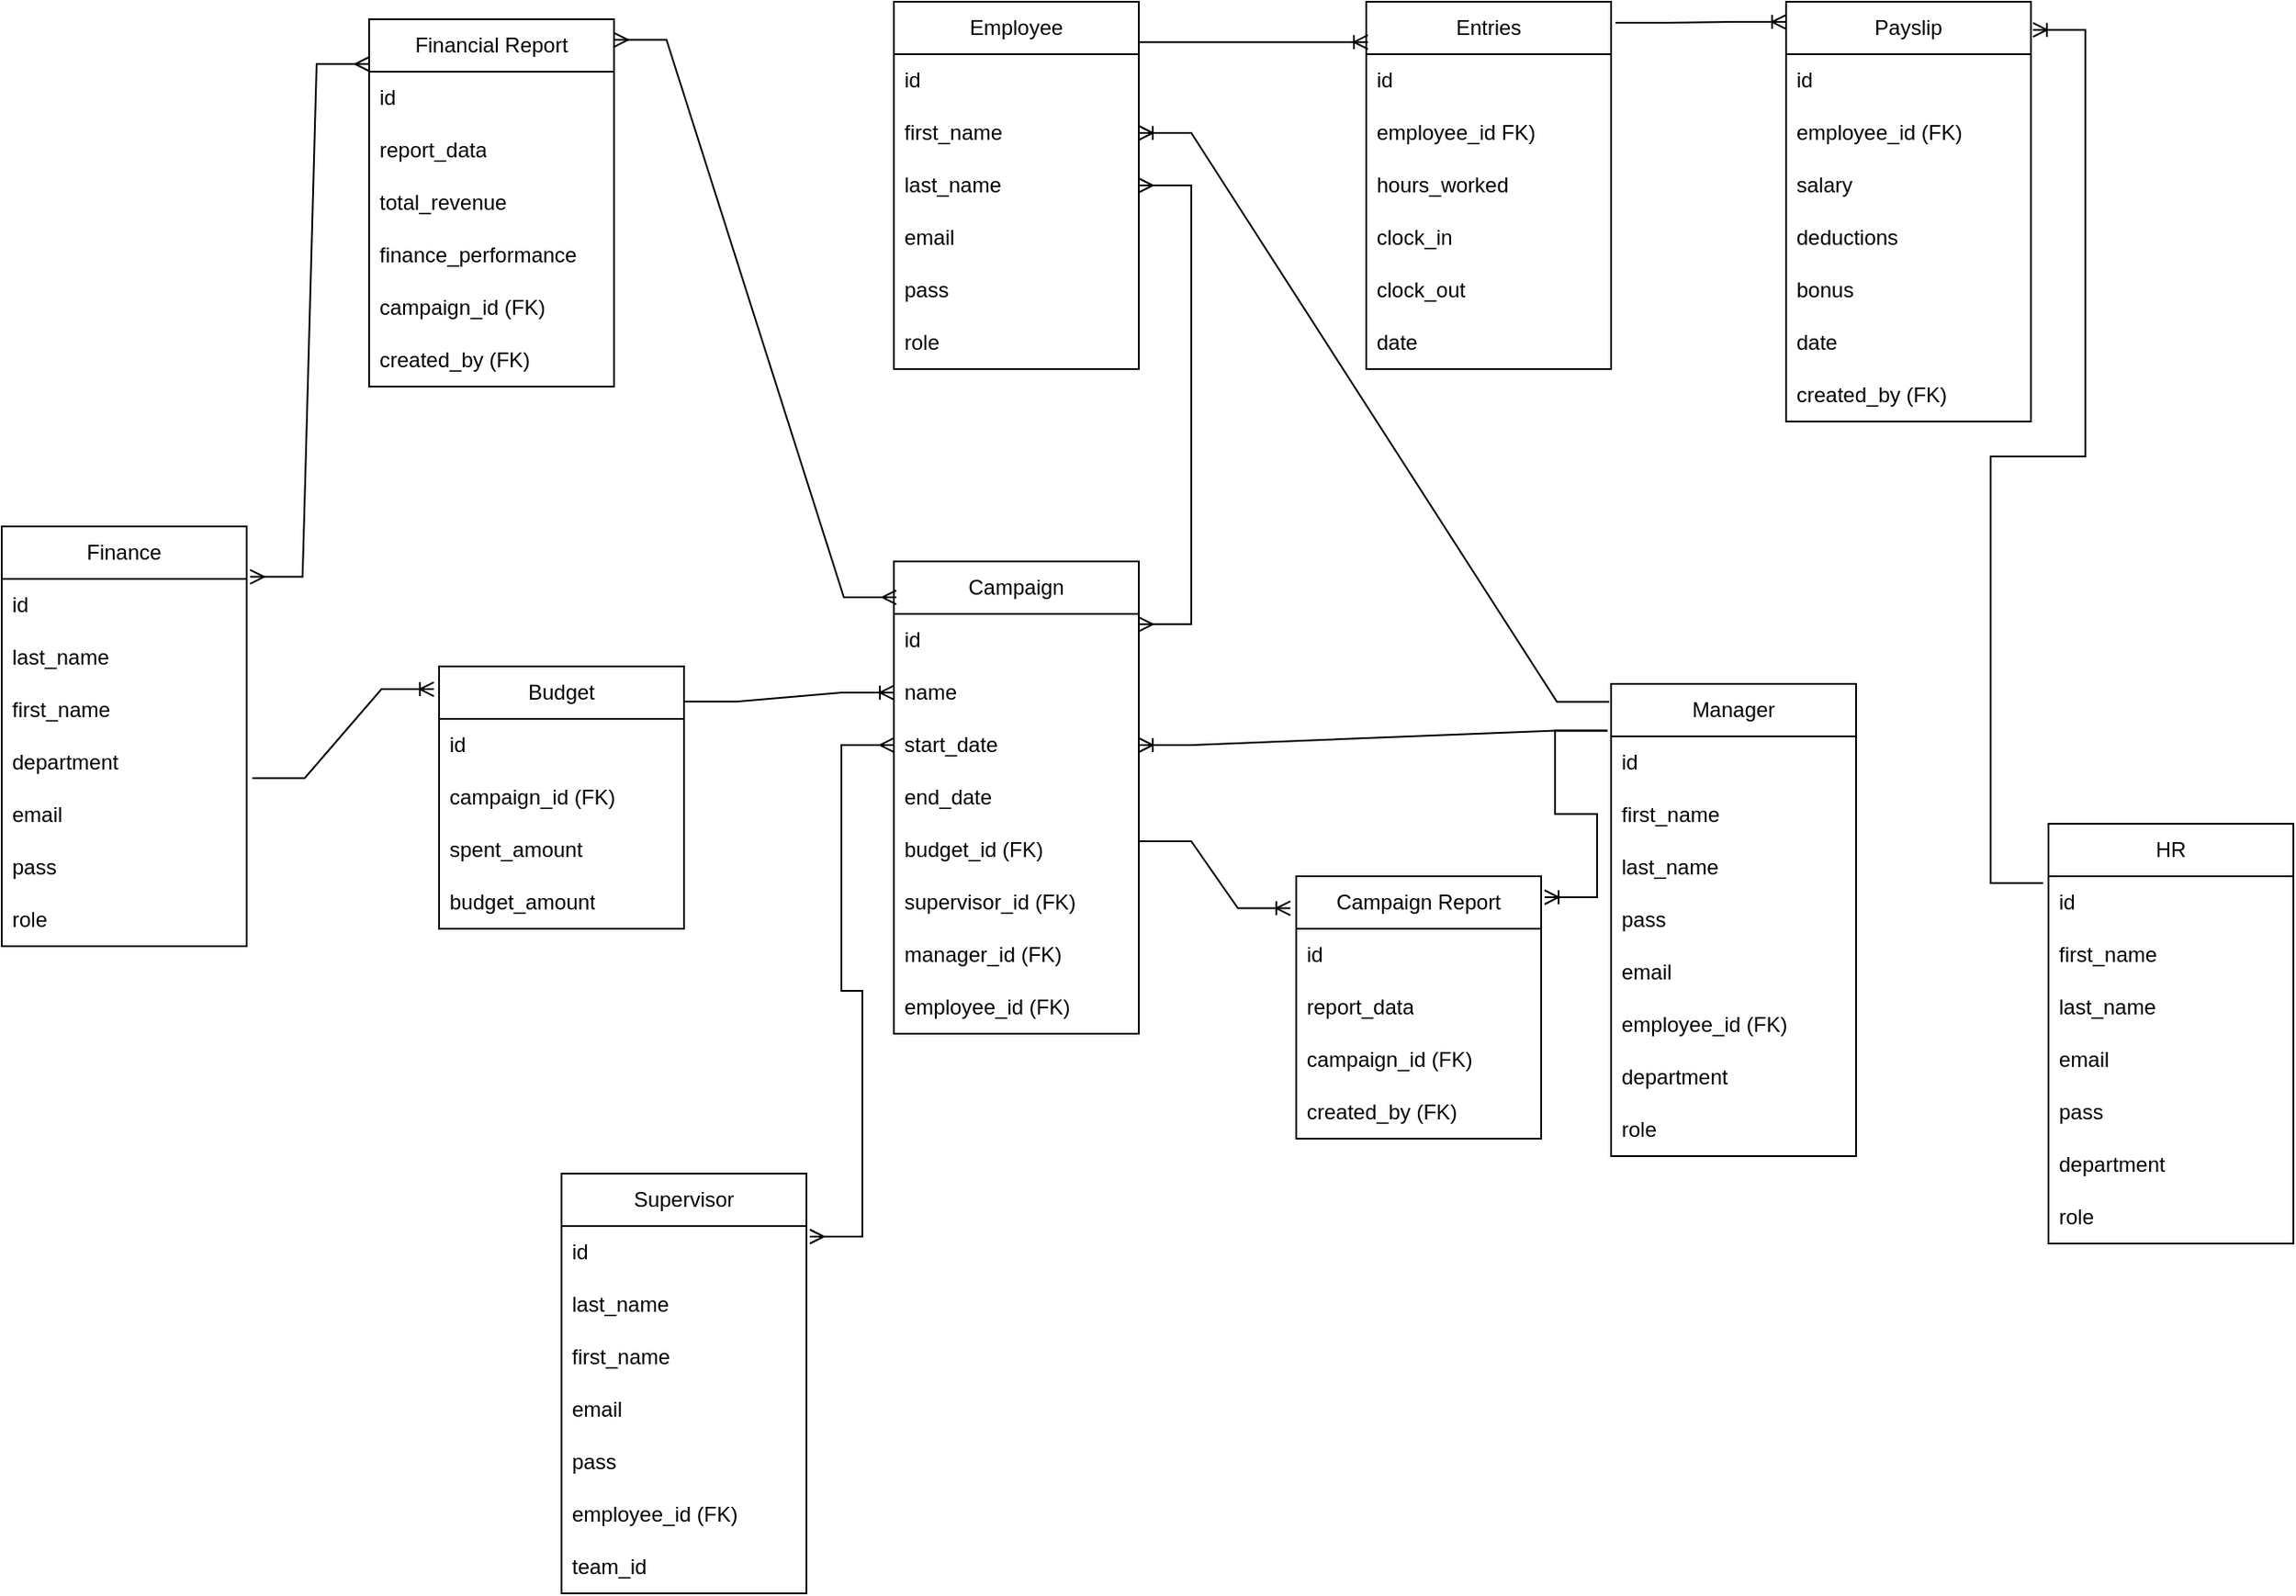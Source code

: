 <mxfile version="26.2.9">
  <diagram name="Page-1" id="Wmfk6qLvbJTr1F1_VfFd">
    <mxGraphModel dx="1986" dy="518" grid="1" gridSize="10" guides="1" tooltips="1" connect="1" arrows="1" fold="1" page="1" pageScale="1" pageWidth="827" pageHeight="1169" math="0" shadow="0">
      <root>
        <mxCell id="0" />
        <mxCell id="1" parent="0" />
        <mxCell id="tuSqd3and5ok3ep6RJln-10" value="Employee" style="swimlane;fontStyle=0;childLayout=stackLayout;horizontal=1;startSize=30;horizontalStack=0;resizeParent=1;resizeParentMax=0;resizeLast=0;collapsible=1;marginBottom=0;whiteSpace=wrap;html=1;" parent="1" vertex="1">
          <mxGeometry x="-40" y="90" width="140" height="210" as="geometry" />
        </mxCell>
        <mxCell id="tuSqd3and5ok3ep6RJln-11" value="id" style="text;strokeColor=none;fillColor=none;align=left;verticalAlign=middle;spacingLeft=4;spacingRight=4;overflow=hidden;points=[[0,0.5],[1,0.5]];portConstraint=eastwest;rotatable=0;whiteSpace=wrap;html=1;" parent="tuSqd3and5ok3ep6RJln-10" vertex="1">
          <mxGeometry y="30" width="140" height="30" as="geometry" />
        </mxCell>
        <mxCell id="tuSqd3and5ok3ep6RJln-13" value="first_&lt;span style=&quot;color: rgba(0, 0, 0, 0); font-family: monospace; font-size: 0px; text-wrap-mode: nowrap;&quot;&gt;%3CmxGraphModel%3E%3Croot%3E%3CmxCell%20id%3D%220%22%2F%3E%3CmxCell%20id%3D%221%22%20parent%3D%220%22%2F%3E%3CmxCell%20id%3D%222%22%20value%3D%22name%22%20style%3D%22text%3BstrokeColor%3Dnone%3BfillColor%3Dnone%3Balign%3Dleft%3BverticalAlign%3Dmiddle%3BspacingLeft%3D4%3BspacingRight%3D4%3Boverflow%3Dhidden%3Bpoints%3D%5B%5B0%2C0.5%5D%2C%5B1%2C0.5%5D%5D%3BportConstraint%3Deastwest%3Brotatable%3D0%3BwhiteSpace%3Dwrap%3Bhtml%3D1%3B%22%20vertex%3D%221%22%20parent%3D%221%22%3E%3CmxGeometry%20x%3D%22-200%22%20y%3D%22850%22%20width%3D%22140%22%20height%3D%2230%22%20as%3D%22geometry%22%2F%3E%3C%2FmxCell%3E%3C%2Froot%3E%3C%2FmxGraphModel%3E&lt;/span&gt;name" style="text;strokeColor=none;fillColor=none;align=left;verticalAlign=middle;spacingLeft=4;spacingRight=4;overflow=hidden;points=[[0,0.5],[1,0.5]];portConstraint=eastwest;rotatable=0;whiteSpace=wrap;html=1;" parent="tuSqd3and5ok3ep6RJln-10" vertex="1">
          <mxGeometry y="60" width="140" height="30" as="geometry" />
        </mxCell>
        <mxCell id="tuSqd3and5ok3ep6RJln-120" value="last_&lt;span style=&quot;color: rgba(0, 0, 0, 0); font-family: monospace; font-size: 0px; text-wrap-mode: nowrap;&quot;&gt;%3CmxGraphModel%3E%3Croot%3E%3CmxCell%20id%3D%220%22%2F%3E%3CmxCell%20id%3D%221%22%20parent%3D%220%22%2F%3E%3CmxCell%20id%3D%222%22%20value%3D%22name%22%20style%3D%22text%3BstrokeColor%3Dnone%3BfillColor%3Dnone%3Balign%3Dleft%3BverticalAlign%3Dmiddle%3BspacingLeft%3D4%3BspacingRight%3D4%3Boverflow%3Dhidden%3Bpoints%3D%5B%5B0%2C0.5%5D%2C%5B1%2C0.5%5D%5D%3BportConstraint%3Deastwest%3Brotatable%3D0%3BwhiteSpace%3Dwrap%3Bhtml%3D1%3B%22%20vertex%3D%221%22%20parent%3D%221%22%3E%3CmxGeometry%20x%3D%22-200%22%20y%3D%22850%22%20width%3D%22140%22%20height%3D%2230%22%20as%3D%22geometry%22%2F%3E%3C%2FmxCell%3E%3C%2Froot%3E%3C%2FmxGraphModel%3E&lt;/span&gt;name" style="text;strokeColor=none;fillColor=none;align=left;verticalAlign=middle;spacingLeft=4;spacingRight=4;overflow=hidden;points=[[0,0.5],[1,0.5]];portConstraint=eastwest;rotatable=0;whiteSpace=wrap;html=1;" parent="tuSqd3and5ok3ep6RJln-10" vertex="1">
          <mxGeometry y="90" width="140" height="30" as="geometry" />
        </mxCell>
        <mxCell id="tuSqd3and5ok3ep6RJln-15" value="email" style="text;strokeColor=none;fillColor=none;align=left;verticalAlign=middle;spacingLeft=4;spacingRight=4;overflow=hidden;points=[[0,0.5],[1,0.5]];portConstraint=eastwest;rotatable=0;whiteSpace=wrap;html=1;" parent="tuSqd3and5ok3ep6RJln-10" vertex="1">
          <mxGeometry y="120" width="140" height="30" as="geometry" />
        </mxCell>
        <mxCell id="tuSqd3and5ok3ep6RJln-16" value="pass" style="text;strokeColor=none;fillColor=none;align=left;verticalAlign=middle;spacingLeft=4;spacingRight=4;overflow=hidden;points=[[0,0.5],[1,0.5]];portConstraint=eastwest;rotatable=0;whiteSpace=wrap;html=1;" parent="tuSqd3and5ok3ep6RJln-10" vertex="1">
          <mxGeometry y="150" width="140" height="30" as="geometry" />
        </mxCell>
        <mxCell id="tuSqd3and5ok3ep6RJln-17" value="role" style="text;strokeColor=none;fillColor=none;align=left;verticalAlign=middle;spacingLeft=4;spacingRight=4;overflow=hidden;points=[[0,0.5],[1,0.5]];portConstraint=eastwest;rotatable=0;whiteSpace=wrap;html=1;" parent="tuSqd3and5ok3ep6RJln-10" vertex="1">
          <mxGeometry y="180" width="140" height="30" as="geometry" />
        </mxCell>
        <mxCell id="tuSqd3and5ok3ep6RJln-27" value="Entries" style="swimlane;fontStyle=0;childLayout=stackLayout;horizontal=1;startSize=30;horizontalStack=0;resizeParent=1;resizeParentMax=0;resizeLast=0;collapsible=1;marginBottom=0;whiteSpace=wrap;html=1;" parent="1" vertex="1">
          <mxGeometry x="230" y="90" width="140" height="210" as="geometry" />
        </mxCell>
        <mxCell id="tuSqd3and5ok3ep6RJln-34" value="id" style="text;strokeColor=none;fillColor=none;align=left;verticalAlign=middle;spacingLeft=4;spacingRight=4;overflow=hidden;points=[[0,0.5],[1,0.5]];portConstraint=eastwest;rotatable=0;whiteSpace=wrap;html=1;" parent="tuSqd3and5ok3ep6RJln-27" vertex="1">
          <mxGeometry y="30" width="140" height="30" as="geometry" />
        </mxCell>
        <mxCell id="tuSqd3and5ok3ep6RJln-28" value="employee_id FK)" style="text;strokeColor=none;fillColor=none;align=left;verticalAlign=middle;spacingLeft=4;spacingRight=4;overflow=hidden;points=[[0,0.5],[1,0.5]];portConstraint=eastwest;rotatable=0;whiteSpace=wrap;html=1;" parent="tuSqd3and5ok3ep6RJln-27" vertex="1">
          <mxGeometry y="60" width="140" height="30" as="geometry" />
        </mxCell>
        <mxCell id="tuSqd3and5ok3ep6RJln-29" value="hours_worked" style="text;strokeColor=none;fillColor=none;align=left;verticalAlign=middle;spacingLeft=4;spacingRight=4;overflow=hidden;points=[[0,0.5],[1,0.5]];portConstraint=eastwest;rotatable=0;whiteSpace=wrap;html=1;" parent="tuSqd3and5ok3ep6RJln-27" vertex="1">
          <mxGeometry y="90" width="140" height="30" as="geometry" />
        </mxCell>
        <mxCell id="tuSqd3and5ok3ep6RJln-30" value="clock_in" style="text;strokeColor=none;fillColor=none;align=left;verticalAlign=middle;spacingLeft=4;spacingRight=4;overflow=hidden;points=[[0,0.5],[1,0.5]];portConstraint=eastwest;rotatable=0;whiteSpace=wrap;html=1;" parent="tuSqd3and5ok3ep6RJln-27" vertex="1">
          <mxGeometry y="120" width="140" height="30" as="geometry" />
        </mxCell>
        <mxCell id="tuSqd3and5ok3ep6RJln-31" value="clock_out" style="text;strokeColor=none;fillColor=none;align=left;verticalAlign=middle;spacingLeft=4;spacingRight=4;overflow=hidden;points=[[0,0.5],[1,0.5]];portConstraint=eastwest;rotatable=0;whiteSpace=wrap;html=1;" parent="tuSqd3and5ok3ep6RJln-27" vertex="1">
          <mxGeometry y="150" width="140" height="30" as="geometry" />
        </mxCell>
        <mxCell id="tuSqd3and5ok3ep6RJln-32" value="date" style="text;strokeColor=none;fillColor=none;align=left;verticalAlign=middle;spacingLeft=4;spacingRight=4;overflow=hidden;points=[[0,0.5],[1,0.5]];portConstraint=eastwest;rotatable=0;whiteSpace=wrap;html=1;" parent="tuSqd3and5ok3ep6RJln-27" vertex="1">
          <mxGeometry y="180" width="140" height="30" as="geometry" />
        </mxCell>
        <mxCell id="tuSqd3and5ok3ep6RJln-35" value="Payslip" style="swimlane;fontStyle=0;childLayout=stackLayout;horizontal=1;startSize=30;horizontalStack=0;resizeParent=1;resizeParentMax=0;resizeLast=0;collapsible=1;marginBottom=0;whiteSpace=wrap;html=1;" parent="1" vertex="1">
          <mxGeometry x="470" y="90" width="140" height="240" as="geometry" />
        </mxCell>
        <mxCell id="tuSqd3and5ok3ep6RJln-36" value="id" style="text;strokeColor=none;fillColor=none;align=left;verticalAlign=middle;spacingLeft=4;spacingRight=4;overflow=hidden;points=[[0,0.5],[1,0.5]];portConstraint=eastwest;rotatable=0;whiteSpace=wrap;html=1;" parent="tuSqd3and5ok3ep6RJln-35" vertex="1">
          <mxGeometry y="30" width="140" height="30" as="geometry" />
        </mxCell>
        <mxCell id="tuSqd3and5ok3ep6RJln-37" value="employee_id (FK)" style="text;strokeColor=none;fillColor=none;align=left;verticalAlign=middle;spacingLeft=4;spacingRight=4;overflow=hidden;points=[[0,0.5],[1,0.5]];portConstraint=eastwest;rotatable=0;whiteSpace=wrap;html=1;" parent="tuSqd3and5ok3ep6RJln-35" vertex="1">
          <mxGeometry y="60" width="140" height="30" as="geometry" />
        </mxCell>
        <mxCell id="tuSqd3and5ok3ep6RJln-38" value="salary" style="text;strokeColor=none;fillColor=none;align=left;verticalAlign=middle;spacingLeft=4;spacingRight=4;overflow=hidden;points=[[0,0.5],[1,0.5]];portConstraint=eastwest;rotatable=0;whiteSpace=wrap;html=1;" parent="tuSqd3and5ok3ep6RJln-35" vertex="1">
          <mxGeometry y="90" width="140" height="30" as="geometry" />
        </mxCell>
        <mxCell id="tuSqd3and5ok3ep6RJln-39" value="deductions" style="text;strokeColor=none;fillColor=none;align=left;verticalAlign=middle;spacingLeft=4;spacingRight=4;overflow=hidden;points=[[0,0.5],[1,0.5]];portConstraint=eastwest;rotatable=0;whiteSpace=wrap;html=1;" parent="tuSqd3and5ok3ep6RJln-35" vertex="1">
          <mxGeometry y="120" width="140" height="30" as="geometry" />
        </mxCell>
        <mxCell id="tuSqd3and5ok3ep6RJln-40" value="bonus" style="text;strokeColor=none;fillColor=none;align=left;verticalAlign=middle;spacingLeft=4;spacingRight=4;overflow=hidden;points=[[0,0.5],[1,0.5]];portConstraint=eastwest;rotatable=0;whiteSpace=wrap;html=1;" parent="tuSqd3and5ok3ep6RJln-35" vertex="1">
          <mxGeometry y="150" width="140" height="30" as="geometry" />
        </mxCell>
        <mxCell id="tuSqd3and5ok3ep6RJln-41" value="date" style="text;strokeColor=none;fillColor=none;align=left;verticalAlign=middle;spacingLeft=4;spacingRight=4;overflow=hidden;points=[[0,0.5],[1,0.5]];portConstraint=eastwest;rotatable=0;whiteSpace=wrap;html=1;" parent="tuSqd3and5ok3ep6RJln-35" vertex="1">
          <mxGeometry y="180" width="140" height="30" as="geometry" />
        </mxCell>
        <mxCell id="tuSqd3and5ok3ep6RJln-114" value="created_by (FK)" style="text;strokeColor=none;fillColor=none;align=left;verticalAlign=middle;spacingLeft=4;spacingRight=4;overflow=hidden;points=[[0,0.5],[1,0.5]];portConstraint=eastwest;rotatable=0;whiteSpace=wrap;html=1;" parent="tuSqd3and5ok3ep6RJln-35" vertex="1">
          <mxGeometry y="210" width="140" height="30" as="geometry" />
        </mxCell>
        <mxCell id="tuSqd3and5ok3ep6RJln-42" value="Campaign" style="swimlane;fontStyle=0;childLayout=stackLayout;horizontal=1;startSize=30;horizontalStack=0;resizeParent=1;resizeParentMax=0;resizeLast=0;collapsible=1;marginBottom=0;whiteSpace=wrap;html=1;" parent="1" vertex="1">
          <mxGeometry x="-40" y="410" width="140" height="270" as="geometry" />
        </mxCell>
        <mxCell id="tuSqd3and5ok3ep6RJln-43" value="id" style="text;strokeColor=none;fillColor=none;align=left;verticalAlign=middle;spacingLeft=4;spacingRight=4;overflow=hidden;points=[[0,0.5],[1,0.5]];portConstraint=eastwest;rotatable=0;whiteSpace=wrap;html=1;" parent="tuSqd3and5ok3ep6RJln-42" vertex="1">
          <mxGeometry y="30" width="140" height="30" as="geometry" />
        </mxCell>
        <mxCell id="tuSqd3and5ok3ep6RJln-44" value="name" style="text;strokeColor=none;fillColor=none;align=left;verticalAlign=middle;spacingLeft=4;spacingRight=4;overflow=hidden;points=[[0,0.5],[1,0.5]];portConstraint=eastwest;rotatable=0;whiteSpace=wrap;html=1;" parent="tuSqd3and5ok3ep6RJln-42" vertex="1">
          <mxGeometry y="60" width="140" height="30" as="geometry" />
        </mxCell>
        <mxCell id="tuSqd3and5ok3ep6RJln-45" value="start_date" style="text;strokeColor=none;fillColor=none;align=left;verticalAlign=middle;spacingLeft=4;spacingRight=4;overflow=hidden;points=[[0,0.5],[1,0.5]];portConstraint=eastwest;rotatable=0;whiteSpace=wrap;html=1;" parent="tuSqd3and5ok3ep6RJln-42" vertex="1">
          <mxGeometry y="90" width="140" height="30" as="geometry" />
        </mxCell>
        <mxCell id="tuSqd3and5ok3ep6RJln-46" value="end_date" style="text;strokeColor=none;fillColor=none;align=left;verticalAlign=middle;spacingLeft=4;spacingRight=4;overflow=hidden;points=[[0,0.5],[1,0.5]];portConstraint=eastwest;rotatable=0;whiteSpace=wrap;html=1;" parent="tuSqd3and5ok3ep6RJln-42" vertex="1">
          <mxGeometry y="120" width="140" height="30" as="geometry" />
        </mxCell>
        <mxCell id="tuSqd3and5ok3ep6RJln-129" value="budget_id (FK)" style="text;strokeColor=none;fillColor=none;align=left;verticalAlign=middle;spacingLeft=4;spacingRight=4;overflow=hidden;points=[[0,0.5],[1,0.5]];portConstraint=eastwest;rotatable=0;whiteSpace=wrap;html=1;" parent="tuSqd3and5ok3ep6RJln-42" vertex="1">
          <mxGeometry y="150" width="140" height="30" as="geometry" />
        </mxCell>
        <mxCell id="tuSqd3and5ok3ep6RJln-130" value="supervisor_id (FK)" style="text;strokeColor=none;fillColor=none;align=left;verticalAlign=middle;spacingLeft=4;spacingRight=4;overflow=hidden;points=[[0,0.5],[1,0.5]];portConstraint=eastwest;rotatable=0;whiteSpace=wrap;html=1;" parent="tuSqd3and5ok3ep6RJln-42" vertex="1">
          <mxGeometry y="180" width="140" height="30" as="geometry" />
        </mxCell>
        <mxCell id="tuSqd3and5ok3ep6RJln-131" value="manager_id (FK)" style="text;strokeColor=none;fillColor=none;align=left;verticalAlign=middle;spacingLeft=4;spacingRight=4;overflow=hidden;points=[[0,0.5],[1,0.5]];portConstraint=eastwest;rotatable=0;whiteSpace=wrap;html=1;" parent="tuSqd3and5ok3ep6RJln-42" vertex="1">
          <mxGeometry y="210" width="140" height="30" as="geometry" />
        </mxCell>
        <mxCell id="tuSqd3and5ok3ep6RJln-132" value="employee_id (FK)" style="text;strokeColor=none;fillColor=none;align=left;verticalAlign=middle;spacingLeft=4;spacingRight=4;overflow=hidden;points=[[0,0.5],[1,0.5]];portConstraint=eastwest;rotatable=0;whiteSpace=wrap;html=1;" parent="tuSqd3and5ok3ep6RJln-42" vertex="1">
          <mxGeometry y="240" width="140" height="30" as="geometry" />
        </mxCell>
        <mxCell id="tuSqd3and5ok3ep6RJln-49" value="Campaign Report&lt;span style=&quot;color: rgba(0, 0, 0, 0); font-family: monospace; font-size: 0px; text-align: start; text-wrap-mode: nowrap;&quot;&gt;%3CmxGraphModel%3E%3Croot%3E%3CmxCell%20id%3D%220%22%2F%3E%3CmxCell%20id%3D%221%22%20parent%3D%220%22%2F%3E%3CmxCell%20id%3D%222%22%20value%3D%22Campaign%20Report%22%20style%3D%22swimlane%3BfontStyle%3D0%3BchildLayout%3DstackLayout%3Bhorizontal%3D1%3BstartSize%3D30%3BhorizontalStack%3D0%3BresizeParent%3D1%3BresizeParentMax%3D0%3BresizeLast%3D0%3Bcollapsible%3D1%3BmarginBottom%3D0%3BwhiteSpace%3Dwrap%3Bhtml%3D1%3B%22%20vertex%3D%221%22%20parent%3D%221%22%3E%3CmxGeometry%20x%3D%2270%22%20y%3D%22570%22%20width%3D%22140%22%20height%3D%22150%22%20as%3D%22geometry%22%3E%3CmxRectangle%20x%3D%2280%22%20y%3D%22520%22%20width%3D%22130%22%20height%3D%2230%22%20as%3D%22alternateBounds%22%2F%3E%3C%2FmxGeometry%3E%3C%2FmxCell%3E%3CmxCell%20id%3D%223%22%20value%3D%22id%22%20style%3D%22text%3BstrokeColor%3Dnone%3BfillColor%3Dnone%3Balign%3Dleft%3BverticalAlign%3Dmiddle%3BspacingLeft%3D4%3BspacingRight%3D4%3Boverflow%3Dhidden%3Bpoints%3D%5B%5B0%2C0.5%5D%2C%5B1%2C0.5%5D%5D%3BportConstraint%3Deastwest%3Brotatable%3D0%3BwhiteSpace%3Dwrap%3Bhtml%3D1%3B%22%20vertex%3D%221%22%20parent%3D%222%22%3E%3CmxGeometry%20y%3D%2230%22%20width%3D%22140%22%20height%3D%2230%22%20as%3D%22geometry%22%2F%3E%3C%2FmxCell%3E%3CmxCell%20id%3D%224%22%20value%3D%22report_data%22%20style%3D%22text%3BstrokeColor%3Dnone%3BfillColor%3Dnone%3Balign%3Dleft%3BverticalAlign%3Dmiddle%3BspacingLeft%3D4%3BspacingRight%3D4%3Boverflow%3Dhidden%3Bpoints%3D%5B%5B0%2C0.5%5D%2C%5B1%2C0.5%5D%5D%3BportConstraint%3Deastwest%3Brotatable%3D0%3BwhiteSpace%3Dwrap%3Bhtml%3D1%3B%22%20vertex%3D%221%22%20parent%3D%222%22%3E%3CmxGeometry%20y%3D%2260%22%20width%3D%22140%22%20height%3D%2230%22%20as%3D%22geometry%22%2F%3E%3C%2FmxCell%3E%3CmxCell%20id%3D%225%22%20value%3D%22campaign_id%20(FK)%22%20style%3D%22text%3BstrokeColor%3Dnone%3BfillColor%3Dnone%3Balign%3Dleft%3BverticalAlign%3Dmiddle%3BspacingLeft%3D4%3BspacingRight%3D4%3Boverflow%3Dhidden%3Bpoints%3D%5B%5B0%2C0.5%5D%2C%5B1%2C0.5%5D%5D%3BportConstraint%3Deastwest%3Brotatable%3D0%3BwhiteSpace%3Dwrap%3Bhtml%3D1%3B%22%20vertex%3D%221%22%20parent%3D%222%22%3E%3CmxGeometry%20y%3D%2290%22%20width%3D%22140%22%20height%3D%2230%22%20as%3D%22geometry%22%2F%3E%3C%2FmxCell%3E%3CmxCell%20id%3D%226%22%20value%3D%22created_by%20(FK)%22%20style%3D%22text%3BstrokeColor%3Dnone%3BfillColor%3Dnone%3Balign%3Dleft%3BverticalAlign%3Dmiddle%3BspacingLeft%3D4%3BspacingRight%3D4%3Boverflow%3Dhidden%3Bpoints%3D%5B%5B0%2C0.5%5D%2C%5B1%2C0.5%5D%5D%3BportConstraint%3Deastwest%3Brotatable%3D0%3BwhiteSpace%3Dwrap%3Bhtml%3D1%3B%22%20vertex%3D%221%22%20parent%3D%222%22%3E%3CmxGeometry%20y%3D%22120%22%20width%3D%22140%22%20height%3D%2230%22%20as%3D%22geometry%22%2F%3E%3C%2FmxCell%3E%3C%2Froot%3E%3C%2FmxGraphModel%3E&lt;/span&gt;" style="swimlane;fontStyle=0;childLayout=stackLayout;horizontal=1;startSize=30;horizontalStack=0;resizeParent=1;resizeParentMax=0;resizeLast=0;collapsible=1;marginBottom=0;whiteSpace=wrap;html=1;" parent="1" vertex="1">
          <mxGeometry x="190" y="590" width="140" height="150" as="geometry">
            <mxRectangle x="80" y="520" width="130" height="30" as="alternateBounds" />
          </mxGeometry>
        </mxCell>
        <mxCell id="tuSqd3and5ok3ep6RJln-50" value="id" style="text;strokeColor=none;fillColor=none;align=left;verticalAlign=middle;spacingLeft=4;spacingRight=4;overflow=hidden;points=[[0,0.5],[1,0.5]];portConstraint=eastwest;rotatable=0;whiteSpace=wrap;html=1;" parent="tuSqd3and5ok3ep6RJln-49" vertex="1">
          <mxGeometry y="30" width="140" height="30" as="geometry" />
        </mxCell>
        <mxCell id="tuSqd3and5ok3ep6RJln-51" value="report_data" style="text;strokeColor=none;fillColor=none;align=left;verticalAlign=middle;spacingLeft=4;spacingRight=4;overflow=hidden;points=[[0,0.5],[1,0.5]];portConstraint=eastwest;rotatable=0;whiteSpace=wrap;html=1;" parent="tuSqd3and5ok3ep6RJln-49" vertex="1">
          <mxGeometry y="60" width="140" height="30" as="geometry" />
        </mxCell>
        <mxCell id="tuSqd3and5ok3ep6RJln-52" value="campaign_id (FK)" style="text;strokeColor=none;fillColor=none;align=left;verticalAlign=middle;spacingLeft=4;spacingRight=4;overflow=hidden;points=[[0,0.5],[1,0.5]];portConstraint=eastwest;rotatable=0;whiteSpace=wrap;html=1;" parent="tuSqd3and5ok3ep6RJln-49" vertex="1">
          <mxGeometry y="90" width="140" height="30" as="geometry" />
        </mxCell>
        <mxCell id="tuSqd3and5ok3ep6RJln-53" value="created_by (FK)" style="text;strokeColor=none;fillColor=none;align=left;verticalAlign=middle;spacingLeft=4;spacingRight=4;overflow=hidden;points=[[0,0.5],[1,0.5]];portConstraint=eastwest;rotatable=0;whiteSpace=wrap;html=1;" parent="tuSqd3and5ok3ep6RJln-49" vertex="1">
          <mxGeometry y="120" width="140" height="30" as="geometry" />
        </mxCell>
        <mxCell id="tuSqd3and5ok3ep6RJln-54" value="Manager" style="swimlane;fontStyle=0;childLayout=stackLayout;horizontal=1;startSize=30;horizontalStack=0;resizeParent=1;resizeParentMax=0;resizeLast=0;collapsible=1;marginBottom=0;whiteSpace=wrap;html=1;" parent="1" vertex="1">
          <mxGeometry x="370" y="480" width="140" height="270" as="geometry" />
        </mxCell>
        <mxCell id="tuSqd3and5ok3ep6RJln-55" value="id" style="text;strokeColor=none;fillColor=none;align=left;verticalAlign=middle;spacingLeft=4;spacingRight=4;overflow=hidden;points=[[0,0.5],[1,0.5]];portConstraint=eastwest;rotatable=0;whiteSpace=wrap;html=1;" parent="tuSqd3and5ok3ep6RJln-54" vertex="1">
          <mxGeometry y="30" width="140" height="30" as="geometry" />
        </mxCell>
        <mxCell id="tuSqd3and5ok3ep6RJln-128" value="first_&lt;span style=&quot;color: rgba(0, 0, 0, 0); font-family: monospace; font-size: 0px; text-wrap-mode: nowrap;&quot;&gt;%3CmxGraphModel%3E%3Croot%3E%3CmxCell%20id%3D%220%22%2F%3E%3CmxCell%20id%3D%221%22%20parent%3D%220%22%2F%3E%3CmxCell%20id%3D%222%22%20value%3D%22name%22%20style%3D%22text%3BstrokeColor%3Dnone%3BfillColor%3Dnone%3Balign%3Dleft%3BverticalAlign%3Dmiddle%3BspacingLeft%3D4%3BspacingRight%3D4%3Boverflow%3Dhidden%3Bpoints%3D%5B%5B0%2C0.5%5D%2C%5B1%2C0.5%5D%5D%3BportConstraint%3Deastwest%3Brotatable%3D0%3BwhiteSpace%3Dwrap%3Bhtml%3D1%3B%22%20vertex%3D%221%22%20parent%3D%221%22%3E%3CmxGeometry%20x%3D%22-200%22%20y%3D%22850%22%20width%3D%22140%22%20height%3D%2230%22%20as%3D%22geometry%22%2F%3E%3C%2FmxCell%3E%3C%2Froot%3E%3C%2FmxGraphModel%3E&lt;/span&gt;name" style="text;strokeColor=none;fillColor=none;align=left;verticalAlign=middle;spacingLeft=4;spacingRight=4;overflow=hidden;points=[[0,0.5],[1,0.5]];portConstraint=eastwest;rotatable=0;whiteSpace=wrap;html=1;" parent="tuSqd3and5ok3ep6RJln-54" vertex="1">
          <mxGeometry y="60" width="140" height="30" as="geometry" />
        </mxCell>
        <mxCell id="tuSqd3and5ok3ep6RJln-123" value="last_&lt;span style=&quot;color: rgba(0, 0, 0, 0); font-family: monospace; font-size: 0px; text-wrap-mode: nowrap;&quot;&gt;%3CmxGraphModel%3E%3Croot%3E%3CmxCell%20id%3D%220%22%2F%3E%3CmxCell%20id%3D%221%22%20parent%3D%220%22%2F%3E%3CmxCell%20id%3D%222%22%20value%3D%22name%22%20style%3D%22text%3BstrokeColor%3Dnone%3BfillColor%3Dnone%3Balign%3Dleft%3BverticalAlign%3Dmiddle%3BspacingLeft%3D4%3BspacingRight%3D4%3Boverflow%3Dhidden%3Bpoints%3D%5B%5B0%2C0.5%5D%2C%5B1%2C0.5%5D%5D%3BportConstraint%3Deastwest%3Brotatable%3D0%3BwhiteSpace%3Dwrap%3Bhtml%3D1%3B%22%20vertex%3D%221%22%20parent%3D%221%22%3E%3CmxGeometry%20x%3D%22-200%22%20y%3D%22850%22%20width%3D%22140%22%20height%3D%2230%22%20as%3D%22geometry%22%2F%3E%3C%2FmxCell%3E%3C%2Froot%3E%3C%2FmxGraphModel%3E&lt;/span&gt;name" style="text;strokeColor=none;fillColor=none;align=left;verticalAlign=middle;spacingLeft=4;spacingRight=4;overflow=hidden;points=[[0,0.5],[1,0.5]];portConstraint=eastwest;rotatable=0;whiteSpace=wrap;html=1;" parent="tuSqd3and5ok3ep6RJln-54" vertex="1">
          <mxGeometry y="90" width="140" height="30" as="geometry" />
        </mxCell>
        <mxCell id="tuSqd3and5ok3ep6RJln-148" value="pass" style="text;strokeColor=none;fillColor=none;align=left;verticalAlign=middle;spacingLeft=4;spacingRight=4;overflow=hidden;points=[[0,0.5],[1,0.5]];portConstraint=eastwest;rotatable=0;whiteSpace=wrap;html=1;" parent="tuSqd3and5ok3ep6RJln-54" vertex="1">
          <mxGeometry y="120" width="140" height="30" as="geometry" />
        </mxCell>
        <mxCell id="tuSqd3and5ok3ep6RJln-147" value="email" style="text;strokeColor=none;fillColor=none;align=left;verticalAlign=middle;spacingLeft=4;spacingRight=4;overflow=hidden;points=[[0,0.5],[1,0.5]];portConstraint=eastwest;rotatable=0;whiteSpace=wrap;html=1;" parent="tuSqd3and5ok3ep6RJln-54" vertex="1">
          <mxGeometry y="150" width="140" height="30" as="geometry" />
        </mxCell>
        <mxCell id="tuSqd3and5ok3ep6RJln-61" value="employee_id (FK)" style="text;strokeColor=none;fillColor=none;align=left;verticalAlign=middle;spacingLeft=4;spacingRight=4;overflow=hidden;points=[[0,0.5],[1,0.5]];portConstraint=eastwest;rotatable=0;whiteSpace=wrap;html=1;" parent="tuSqd3and5ok3ep6RJln-54" vertex="1">
          <mxGeometry y="180" width="140" height="30" as="geometry" />
        </mxCell>
        <mxCell id="tuSqd3and5ok3ep6RJln-59" value="department" style="text;strokeColor=none;fillColor=none;align=left;verticalAlign=middle;spacingLeft=4;spacingRight=4;overflow=hidden;points=[[0,0.5],[1,0.5]];portConstraint=eastwest;rotatable=0;whiteSpace=wrap;html=1;" parent="tuSqd3and5ok3ep6RJln-54" vertex="1">
          <mxGeometry y="210" width="140" height="30" as="geometry" />
        </mxCell>
        <mxCell id="tuSqd3and5ok3ep6RJln-60" value="role" style="text;strokeColor=none;fillColor=none;align=left;verticalAlign=middle;spacingLeft=4;spacingRight=4;overflow=hidden;points=[[0,0.5],[1,0.5]];portConstraint=eastwest;rotatable=0;whiteSpace=wrap;html=1;" parent="tuSqd3and5ok3ep6RJln-54" vertex="1">
          <mxGeometry y="240" width="140" height="30" as="geometry" />
        </mxCell>
        <mxCell id="tuSqd3and5ok3ep6RJln-67" value="Supervisor" style="swimlane;fontStyle=0;childLayout=stackLayout;horizontal=1;startSize=30;horizontalStack=0;resizeParent=1;resizeParentMax=0;resizeLast=0;collapsible=1;marginBottom=0;whiteSpace=wrap;html=1;" parent="1" vertex="1">
          <mxGeometry x="-230" y="760" width="140" height="240" as="geometry" />
        </mxCell>
        <mxCell id="tuSqd3and5ok3ep6RJln-68" value="id" style="text;strokeColor=none;fillColor=none;align=left;verticalAlign=middle;spacingLeft=4;spacingRight=4;overflow=hidden;points=[[0,0.5],[1,0.5]];portConstraint=eastwest;rotatable=0;whiteSpace=wrap;html=1;" parent="tuSqd3and5ok3ep6RJln-67" vertex="1">
          <mxGeometry y="30" width="140" height="30" as="geometry" />
        </mxCell>
        <mxCell id="tuSqd3and5ok3ep6RJln-125" value="last_&lt;span style=&quot;color: rgba(0, 0, 0, 0); font-family: monospace; font-size: 0px; text-wrap-mode: nowrap;&quot;&gt;%3CmxGraphModel%3E%3Croot%3E%3CmxCell%20id%3D%220%22%2F%3E%3CmxCell%20id%3D%221%22%20parent%3D%220%22%2F%3E%3CmxCell%20id%3D%222%22%20value%3D%22name%22%20style%3D%22text%3BstrokeColor%3Dnone%3BfillColor%3Dnone%3Balign%3Dleft%3BverticalAlign%3Dmiddle%3BspacingLeft%3D4%3BspacingRight%3D4%3Boverflow%3Dhidden%3Bpoints%3D%5B%5B0%2C0.5%5D%2C%5B1%2C0.5%5D%5D%3BportConstraint%3Deastwest%3Brotatable%3D0%3BwhiteSpace%3Dwrap%3Bhtml%3D1%3B%22%20vertex%3D%221%22%20parent%3D%221%22%3E%3CmxGeometry%20x%3D%22-200%22%20y%3D%22850%22%20width%3D%22140%22%20height%3D%2230%22%20as%3D%22geometry%22%2F%3E%3C%2FmxCell%3E%3C%2Froot%3E%3C%2FmxGraphModel%3E&lt;/span&gt;name" style="text;strokeColor=none;fillColor=none;align=left;verticalAlign=middle;spacingLeft=4;spacingRight=4;overflow=hidden;points=[[0,0.5],[1,0.5]];portConstraint=eastwest;rotatable=0;whiteSpace=wrap;html=1;" parent="tuSqd3and5ok3ep6RJln-67" vertex="1">
          <mxGeometry y="60" width="140" height="30" as="geometry" />
        </mxCell>
        <mxCell id="tuSqd3and5ok3ep6RJln-124" value="first_&lt;span style=&quot;color: rgba(0, 0, 0, 0); font-family: monospace; font-size: 0px; text-wrap-mode: nowrap;&quot;&gt;%3CmxGraphModel%3E%3Croot%3E%3CmxCell%20id%3D%220%22%2F%3E%3CmxCell%20id%3D%221%22%20parent%3D%220%22%2F%3E%3CmxCell%20id%3D%222%22%20value%3D%22name%22%20style%3D%22text%3BstrokeColor%3Dnone%3BfillColor%3Dnone%3Balign%3Dleft%3BverticalAlign%3Dmiddle%3BspacingLeft%3D4%3BspacingRight%3D4%3Boverflow%3Dhidden%3Bpoints%3D%5B%5B0%2C0.5%5D%2C%5B1%2C0.5%5D%5D%3BportConstraint%3Deastwest%3Brotatable%3D0%3BwhiteSpace%3Dwrap%3Bhtml%3D1%3B%22%20vertex%3D%221%22%20parent%3D%221%22%3E%3CmxGeometry%20x%3D%22-200%22%20y%3D%22850%22%20width%3D%22140%22%20height%3D%2230%22%20as%3D%22geometry%22%2F%3E%3C%2FmxCell%3E%3C%2Froot%3E%3C%2FmxGraphModel%3E&lt;/span&gt;name" style="text;strokeColor=none;fillColor=none;align=left;verticalAlign=middle;spacingLeft=4;spacingRight=4;overflow=hidden;points=[[0,0.5],[1,0.5]];portConstraint=eastwest;rotatable=0;whiteSpace=wrap;html=1;" parent="tuSqd3and5ok3ep6RJln-67" vertex="1">
          <mxGeometry y="90" width="140" height="30" as="geometry" />
        </mxCell>
        <mxCell id="tuSqd3and5ok3ep6RJln-151" value="email" style="text;strokeColor=none;fillColor=none;align=left;verticalAlign=middle;spacingLeft=4;spacingRight=4;overflow=hidden;points=[[0,0.5],[1,0.5]];portConstraint=eastwest;rotatable=0;whiteSpace=wrap;html=1;" parent="tuSqd3and5ok3ep6RJln-67" vertex="1">
          <mxGeometry y="120" width="140" height="30" as="geometry" />
        </mxCell>
        <mxCell id="tuSqd3and5ok3ep6RJln-152" value="pass" style="text;strokeColor=none;fillColor=none;align=left;verticalAlign=middle;spacingLeft=4;spacingRight=4;overflow=hidden;points=[[0,0.5],[1,0.5]];portConstraint=eastwest;rotatable=0;whiteSpace=wrap;html=1;" parent="tuSqd3and5ok3ep6RJln-67" vertex="1">
          <mxGeometry y="150" width="140" height="30" as="geometry" />
        </mxCell>
        <mxCell id="tuSqd3and5ok3ep6RJln-69" value="employee_id (FK)" style="text;strokeColor=none;fillColor=none;align=left;verticalAlign=middle;spacingLeft=4;spacingRight=4;overflow=hidden;points=[[0,0.5],[1,0.5]];portConstraint=eastwest;rotatable=0;whiteSpace=wrap;html=1;" parent="tuSqd3and5ok3ep6RJln-67" vertex="1">
          <mxGeometry y="180" width="140" height="30" as="geometry" />
        </mxCell>
        <mxCell id="tuSqd3and5ok3ep6RJln-70" value="team_id" style="text;strokeColor=none;fillColor=none;align=left;verticalAlign=middle;spacingLeft=4;spacingRight=4;overflow=hidden;points=[[0,0.5],[1,0.5]];portConstraint=eastwest;rotatable=0;whiteSpace=wrap;html=1;" parent="tuSqd3and5ok3ep6RJln-67" vertex="1">
          <mxGeometry y="210" width="140" height="30" as="geometry" />
        </mxCell>
        <mxCell id="tuSqd3and5ok3ep6RJln-72" value="Finance" style="swimlane;fontStyle=0;childLayout=stackLayout;horizontal=1;startSize=30;horizontalStack=0;resizeParent=1;resizeParentMax=0;resizeLast=0;collapsible=1;marginBottom=0;whiteSpace=wrap;html=1;" parent="1" vertex="1">
          <mxGeometry x="-550" y="390" width="140" height="240" as="geometry" />
        </mxCell>
        <mxCell id="tuSqd3and5ok3ep6RJln-73" value="id" style="text;strokeColor=none;fillColor=none;align=left;verticalAlign=middle;spacingLeft=4;spacingRight=4;overflow=hidden;points=[[0,0.5],[1,0.5]];portConstraint=eastwest;rotatable=0;whiteSpace=wrap;html=1;" parent="tuSqd3and5ok3ep6RJln-72" vertex="1">
          <mxGeometry y="30" width="140" height="30" as="geometry" />
        </mxCell>
        <mxCell id="tuSqd3and5ok3ep6RJln-127" value="last_&lt;span style=&quot;color: rgba(0, 0, 0, 0); font-family: monospace; font-size: 0px; text-wrap-mode: nowrap;&quot;&gt;%3CmxGraphModel%3E%3Croot%3E%3CmxCell%20id%3D%220%22%2F%3E%3CmxCell%20id%3D%221%22%20parent%3D%220%22%2F%3E%3CmxCell%20id%3D%222%22%20value%3D%22name%22%20style%3D%22text%3BstrokeColor%3Dnone%3BfillColor%3Dnone%3Balign%3Dleft%3BverticalAlign%3Dmiddle%3BspacingLeft%3D4%3BspacingRight%3D4%3Boverflow%3Dhidden%3Bpoints%3D%5B%5B0%2C0.5%5D%2C%5B1%2C0.5%5D%5D%3BportConstraint%3Deastwest%3Brotatable%3D0%3BwhiteSpace%3Dwrap%3Bhtml%3D1%3B%22%20vertex%3D%221%22%20parent%3D%221%22%3E%3CmxGeometry%20x%3D%22-200%22%20y%3D%22850%22%20width%3D%22140%22%20height%3D%2230%22%20as%3D%22geometry%22%2F%3E%3C%2FmxCell%3E%3C%2Froot%3E%3C%2FmxGraphModel%3E&lt;/span&gt;name" style="text;strokeColor=none;fillColor=none;align=left;verticalAlign=middle;spacingLeft=4;spacingRight=4;overflow=hidden;points=[[0,0.5],[1,0.5]];portConstraint=eastwest;rotatable=0;whiteSpace=wrap;html=1;" parent="tuSqd3and5ok3ep6RJln-72" vertex="1">
          <mxGeometry y="60" width="140" height="30" as="geometry" />
        </mxCell>
        <mxCell id="tuSqd3and5ok3ep6RJln-126" value="first_&lt;span style=&quot;color: rgba(0, 0, 0, 0); font-family: monospace; font-size: 0px; text-wrap-mode: nowrap;&quot;&gt;%3CmxGraphModel%3E%3Croot%3E%3CmxCell%20id%3D%220%22%2F%3E%3CmxCell%20id%3D%221%22%20parent%3D%220%22%2F%3E%3CmxCell%20id%3D%222%22%20value%3D%22name%22%20style%3D%22text%3BstrokeColor%3Dnone%3BfillColor%3Dnone%3Balign%3Dleft%3BverticalAlign%3Dmiddle%3BspacingLeft%3D4%3BspacingRight%3D4%3Boverflow%3Dhidden%3Bpoints%3D%5B%5B0%2C0.5%5D%2C%5B1%2C0.5%5D%5D%3BportConstraint%3Deastwest%3Brotatable%3D0%3BwhiteSpace%3Dwrap%3Bhtml%3D1%3B%22%20vertex%3D%221%22%20parent%3D%221%22%3E%3CmxGeometry%20x%3D%22-200%22%20y%3D%22850%22%20width%3D%22140%22%20height%3D%2230%22%20as%3D%22geometry%22%2F%3E%3C%2FmxCell%3E%3C%2Froot%3E%3C%2FmxGraphModel%3E&lt;/span&gt;name" style="text;strokeColor=none;fillColor=none;align=left;verticalAlign=middle;spacingLeft=4;spacingRight=4;overflow=hidden;points=[[0,0.5],[1,0.5]];portConstraint=eastwest;rotatable=0;whiteSpace=wrap;html=1;" parent="tuSqd3and5ok3ep6RJln-72" vertex="1">
          <mxGeometry y="90" width="140" height="30" as="geometry" />
        </mxCell>
        <mxCell id="tuSqd3and5ok3ep6RJln-74" value="department" style="text;strokeColor=none;fillColor=none;align=left;verticalAlign=middle;spacingLeft=4;spacingRight=4;overflow=hidden;points=[[0,0.5],[1,0.5]];portConstraint=eastwest;rotatable=0;whiteSpace=wrap;html=1;" parent="tuSqd3and5ok3ep6RJln-72" vertex="1">
          <mxGeometry y="120" width="140" height="30" as="geometry" />
        </mxCell>
        <mxCell id="tuSqd3and5ok3ep6RJln-153" value="email" style="text;strokeColor=none;fillColor=none;align=left;verticalAlign=middle;spacingLeft=4;spacingRight=4;overflow=hidden;points=[[0,0.5],[1,0.5]];portConstraint=eastwest;rotatable=0;whiteSpace=wrap;html=1;" parent="tuSqd3and5ok3ep6RJln-72" vertex="1">
          <mxGeometry y="150" width="140" height="30" as="geometry" />
        </mxCell>
        <mxCell id="tuSqd3and5ok3ep6RJln-154" value="pass" style="text;strokeColor=none;fillColor=none;align=left;verticalAlign=middle;spacingLeft=4;spacingRight=4;overflow=hidden;points=[[0,0.5],[1,0.5]];portConstraint=eastwest;rotatable=0;whiteSpace=wrap;html=1;" parent="tuSqd3and5ok3ep6RJln-72" vertex="1">
          <mxGeometry y="180" width="140" height="30" as="geometry" />
        </mxCell>
        <mxCell id="tuSqd3and5ok3ep6RJln-75" value="role" style="text;strokeColor=none;fillColor=none;align=left;verticalAlign=middle;spacingLeft=4;spacingRight=4;overflow=hidden;points=[[0,0.5],[1,0.5]];portConstraint=eastwest;rotatable=0;whiteSpace=wrap;html=1;" parent="tuSqd3and5ok3ep6RJln-72" vertex="1">
          <mxGeometry y="210" width="140" height="30" as="geometry" />
        </mxCell>
        <mxCell id="tuSqd3and5ok3ep6RJln-76" value="" style="edgeStyle=entityRelationEdgeStyle;fontSize=12;html=1;endArrow=ERoneToMany;rounded=0;exitX=1;exitY=0.11;exitDx=0;exitDy=0;entryX=0.007;entryY=0.11;entryDx=0;entryDy=0;entryPerimeter=0;exitPerimeter=0;" parent="1" source="tuSqd3and5ok3ep6RJln-10" target="tuSqd3and5ok3ep6RJln-27" edge="1">
          <mxGeometry width="100" height="100" relative="1" as="geometry">
            <mxPoint x="300" y="670" as="sourcePoint" />
            <mxPoint x="400" y="570" as="targetPoint" />
          </mxGeometry>
        </mxCell>
        <mxCell id="tuSqd3and5ok3ep6RJln-78" value="" style="edgeStyle=entityRelationEdgeStyle;fontSize=12;html=1;endArrow=ERmany;startArrow=ERmany;rounded=0;exitX=1;exitY=0.133;exitDx=0;exitDy=0;exitPerimeter=0;" parent="1" source="tuSqd3and5ok3ep6RJln-42" target="tuSqd3and5ok3ep6RJln-10" edge="1">
          <mxGeometry width="100" height="100" relative="1" as="geometry">
            <mxPoint x="20" y="155" as="sourcePoint" />
            <mxPoint x="70" y="80" as="targetPoint" />
            <Array as="points">
              <mxPoint x="50" y="360" />
              <mxPoint x="70" y="290" />
              <mxPoint x="80" y="300" />
              <mxPoint x="50" y="300" />
            </Array>
          </mxGeometry>
        </mxCell>
        <mxCell id="tuSqd3and5ok3ep6RJln-79" value="" style="edgeStyle=entityRelationEdgeStyle;fontSize=12;html=1;endArrow=ERoneToMany;rounded=0;exitX=1.018;exitY=0.057;exitDx=0;exitDy=0;entryX=0;entryY=0.048;entryDx=0;entryDy=0;entryPerimeter=0;exitPerimeter=0;" parent="1" source="tuSqd3and5ok3ep6RJln-27" target="tuSqd3and5ok3ep6RJln-35" edge="1">
          <mxGeometry width="100" height="100" relative="1" as="geometry">
            <mxPoint x="350" y="90" as="sourcePoint" />
            <mxPoint x="461" y="90" as="targetPoint" />
          </mxGeometry>
        </mxCell>
        <mxCell id="tuSqd3and5ok3ep6RJln-82" value="" style="edgeStyle=entityRelationEdgeStyle;fontSize=12;html=1;endArrow=ERoneToMany;rounded=0;exitX=-0.015;exitY=-0.108;exitDx=0;exitDy=0;entryX=1.014;entryY=0.08;entryDx=0;entryDy=0;entryPerimeter=0;exitPerimeter=0;" parent="1" source="tuSqd3and5ok3ep6RJln-55" target="tuSqd3and5ok3ep6RJln-49" edge="1">
          <mxGeometry width="100" height="100" relative="1" as="geometry">
            <mxPoint x="220" y="550" as="sourcePoint" />
            <mxPoint x="370" y="550" as="targetPoint" />
          </mxGeometry>
        </mxCell>
        <mxCell id="tuSqd3and5ok3ep6RJln-84" value="HR" style="swimlane;fontStyle=0;childLayout=stackLayout;horizontal=1;startSize=30;horizontalStack=0;resizeParent=1;resizeParentMax=0;resizeLast=0;collapsible=1;marginBottom=0;whiteSpace=wrap;html=1;" parent="1" vertex="1">
          <mxGeometry x="620" y="560" width="140" height="240" as="geometry" />
        </mxCell>
        <mxCell id="tuSqd3and5ok3ep6RJln-85" value="id" style="text;strokeColor=none;fillColor=none;align=left;verticalAlign=middle;spacingLeft=4;spacingRight=4;overflow=hidden;points=[[0,0.5],[1,0.5]];portConstraint=eastwest;rotatable=0;whiteSpace=wrap;html=1;" parent="tuSqd3and5ok3ep6RJln-84" vertex="1">
          <mxGeometry y="30" width="140" height="30" as="geometry" />
        </mxCell>
        <mxCell id="tuSqd3and5ok3ep6RJln-121" value="first_&lt;span style=&quot;color: rgba(0, 0, 0, 0); font-family: monospace; font-size: 0px; text-wrap-mode: nowrap;&quot;&gt;%3CmxGraphModel%3E%3Croot%3E%3CmxCell%20id%3D%220%22%2F%3E%3CmxCell%20id%3D%221%22%20parent%3D%220%22%2F%3E%3CmxCell%20id%3D%222%22%20value%3D%22name%22%20style%3D%22text%3BstrokeColor%3Dnone%3BfillColor%3Dnone%3Balign%3Dleft%3BverticalAlign%3Dmiddle%3BspacingLeft%3D4%3BspacingRight%3D4%3Boverflow%3Dhidden%3Bpoints%3D%5B%5B0%2C0.5%5D%2C%5B1%2C0.5%5D%5D%3BportConstraint%3Deastwest%3Brotatable%3D0%3BwhiteSpace%3Dwrap%3Bhtml%3D1%3B%22%20vertex%3D%221%22%20parent%3D%221%22%3E%3CmxGeometry%20x%3D%22-200%22%20y%3D%22850%22%20width%3D%22140%22%20height%3D%2230%22%20as%3D%22geometry%22%2F%3E%3C%2FmxCell%3E%3C%2Froot%3E%3C%2FmxGraphModel%3E&lt;/span&gt;name" style="text;strokeColor=none;fillColor=none;align=left;verticalAlign=middle;spacingLeft=4;spacingRight=4;overflow=hidden;points=[[0,0.5],[1,0.5]];portConstraint=eastwest;rotatable=0;whiteSpace=wrap;html=1;" parent="tuSqd3and5ok3ep6RJln-84" vertex="1">
          <mxGeometry y="60" width="140" height="30" as="geometry" />
        </mxCell>
        <mxCell id="tuSqd3and5ok3ep6RJln-122" value="last_&lt;span style=&quot;color: rgba(0, 0, 0, 0); font-family: monospace; font-size: 0px; text-wrap-mode: nowrap;&quot;&gt;%3CmxGraphModel%3E%3Croot%3E%3CmxCell%20id%3D%220%22%2F%3E%3CmxCell%20id%3D%221%22%20parent%3D%220%22%2F%3E%3CmxCell%20id%3D%222%22%20value%3D%22name%22%20style%3D%22text%3BstrokeColor%3Dnone%3BfillColor%3Dnone%3Balign%3Dleft%3BverticalAlign%3Dmiddle%3BspacingLeft%3D4%3BspacingRight%3D4%3Boverflow%3Dhidden%3Bpoints%3D%5B%5B0%2C0.5%5D%2C%5B1%2C0.5%5D%5D%3BportConstraint%3Deastwest%3Brotatable%3D0%3BwhiteSpace%3Dwrap%3Bhtml%3D1%3B%22%20vertex%3D%221%22%20parent%3D%221%22%3E%3CmxGeometry%20x%3D%22-200%22%20y%3D%22850%22%20width%3D%22140%22%20height%3D%2230%22%20as%3D%22geometry%22%2F%3E%3C%2FmxCell%3E%3C%2Froot%3E%3C%2FmxGraphModel%3E&lt;/span&gt;name" style="text;strokeColor=none;fillColor=none;align=left;verticalAlign=middle;spacingLeft=4;spacingRight=4;overflow=hidden;points=[[0,0.5],[1,0.5]];portConstraint=eastwest;rotatable=0;whiteSpace=wrap;html=1;" parent="tuSqd3and5ok3ep6RJln-84" vertex="1">
          <mxGeometry y="90" width="140" height="30" as="geometry" />
        </mxCell>
        <mxCell id="tuSqd3and5ok3ep6RJln-149" value="email" style="text;strokeColor=none;fillColor=none;align=left;verticalAlign=middle;spacingLeft=4;spacingRight=4;overflow=hidden;points=[[0,0.5],[1,0.5]];portConstraint=eastwest;rotatable=0;whiteSpace=wrap;html=1;" parent="tuSqd3and5ok3ep6RJln-84" vertex="1">
          <mxGeometry y="120" width="140" height="30" as="geometry" />
        </mxCell>
        <mxCell id="tuSqd3and5ok3ep6RJln-150" value="pass" style="text;strokeColor=none;fillColor=none;align=left;verticalAlign=middle;spacingLeft=4;spacingRight=4;overflow=hidden;points=[[0,0.5],[1,0.5]];portConstraint=eastwest;rotatable=0;whiteSpace=wrap;html=1;" parent="tuSqd3and5ok3ep6RJln-84" vertex="1">
          <mxGeometry y="150" width="140" height="30" as="geometry" />
        </mxCell>
        <mxCell id="tuSqd3and5ok3ep6RJln-86" value="department" style="text;strokeColor=none;fillColor=none;align=left;verticalAlign=middle;spacingLeft=4;spacingRight=4;overflow=hidden;points=[[0,0.5],[1,0.5]];portConstraint=eastwest;rotatable=0;whiteSpace=wrap;html=1;" parent="tuSqd3and5ok3ep6RJln-84" vertex="1">
          <mxGeometry y="180" width="140" height="30" as="geometry" />
        </mxCell>
        <mxCell id="tuSqd3and5ok3ep6RJln-115" value="role" style="text;strokeColor=none;fillColor=none;align=left;verticalAlign=middle;spacingLeft=4;spacingRight=4;overflow=hidden;points=[[0,0.5],[1,0.5]];portConstraint=eastwest;rotatable=0;whiteSpace=wrap;html=1;" parent="tuSqd3and5ok3ep6RJln-84" vertex="1">
          <mxGeometry y="210" width="140" height="30" as="geometry" />
        </mxCell>
        <mxCell id="tuSqd3and5ok3ep6RJln-87" value="Budget" style="swimlane;fontStyle=0;childLayout=stackLayout;horizontal=1;startSize=30;horizontalStack=0;resizeParent=1;resizeParentMax=0;resizeLast=0;collapsible=1;marginBottom=0;whiteSpace=wrap;html=1;" parent="1" vertex="1">
          <mxGeometry x="-300" y="470" width="140" height="150" as="geometry">
            <mxRectangle x="80" y="520" width="130" height="30" as="alternateBounds" />
          </mxGeometry>
        </mxCell>
        <mxCell id="tuSqd3and5ok3ep6RJln-88" value="id" style="text;strokeColor=none;fillColor=none;align=left;verticalAlign=middle;spacingLeft=4;spacingRight=4;overflow=hidden;points=[[0,0.5],[1,0.5]];portConstraint=eastwest;rotatable=0;whiteSpace=wrap;html=1;" parent="tuSqd3and5ok3ep6RJln-87" vertex="1">
          <mxGeometry y="30" width="140" height="30" as="geometry" />
        </mxCell>
        <mxCell id="tuSqd3and5ok3ep6RJln-90" value="campaign_id (FK)" style="text;strokeColor=none;fillColor=none;align=left;verticalAlign=middle;spacingLeft=4;spacingRight=4;overflow=hidden;points=[[0,0.5],[1,0.5]];portConstraint=eastwest;rotatable=0;whiteSpace=wrap;html=1;" parent="tuSqd3and5ok3ep6RJln-87" vertex="1">
          <mxGeometry y="60" width="140" height="30" as="geometry" />
        </mxCell>
        <mxCell id="tuSqd3and5ok3ep6RJln-91" value="spent_amount" style="text;strokeColor=none;fillColor=none;align=left;verticalAlign=middle;spacingLeft=4;spacingRight=4;overflow=hidden;points=[[0,0.5],[1,0.5]];portConstraint=eastwest;rotatable=0;whiteSpace=wrap;html=1;" parent="tuSqd3and5ok3ep6RJln-87" vertex="1">
          <mxGeometry y="90" width="140" height="30" as="geometry" />
        </mxCell>
        <mxCell id="tuSqd3and5ok3ep6RJln-89" value="budget_amount" style="text;strokeColor=none;fillColor=none;align=left;verticalAlign=middle;spacingLeft=4;spacingRight=4;overflow=hidden;points=[[0,0.5],[1,0.5]];portConstraint=eastwest;rotatable=0;whiteSpace=wrap;html=1;" parent="tuSqd3and5ok3ep6RJln-87" vertex="1">
          <mxGeometry y="120" width="140" height="30" as="geometry" />
        </mxCell>
        <mxCell id="tuSqd3and5ok3ep6RJln-92" value="Financial Report" style="swimlane;fontStyle=0;childLayout=stackLayout;horizontal=1;startSize=30;horizontalStack=0;resizeParent=1;resizeParentMax=0;resizeLast=0;collapsible=1;marginBottom=0;whiteSpace=wrap;html=1;" parent="1" vertex="1">
          <mxGeometry x="-340" y="100" width="140" height="210" as="geometry">
            <mxRectangle x="80" y="520" width="130" height="30" as="alternateBounds" />
          </mxGeometry>
        </mxCell>
        <mxCell id="tuSqd3and5ok3ep6RJln-93" value="id" style="text;strokeColor=none;fillColor=none;align=left;verticalAlign=middle;spacingLeft=4;spacingRight=4;overflow=hidden;points=[[0,0.5],[1,0.5]];portConstraint=eastwest;rotatable=0;whiteSpace=wrap;html=1;" parent="tuSqd3and5ok3ep6RJln-92" vertex="1">
          <mxGeometry y="30" width="140" height="30" as="geometry" />
        </mxCell>
        <mxCell id="tuSqd3and5ok3ep6RJln-94" value="report_data" style="text;strokeColor=none;fillColor=none;align=left;verticalAlign=middle;spacingLeft=4;spacingRight=4;overflow=hidden;points=[[0,0.5],[1,0.5]];portConstraint=eastwest;rotatable=0;whiteSpace=wrap;html=1;" parent="tuSqd3and5ok3ep6RJln-92" vertex="1">
          <mxGeometry y="60" width="140" height="30" as="geometry" />
        </mxCell>
        <mxCell id="tuSqd3and5ok3ep6RJln-95" value="total_revenue" style="text;strokeColor=none;fillColor=none;align=left;verticalAlign=middle;spacingLeft=4;spacingRight=4;overflow=hidden;points=[[0,0.5],[1,0.5]];portConstraint=eastwest;rotatable=0;whiteSpace=wrap;html=1;" parent="tuSqd3and5ok3ep6RJln-92" vertex="1">
          <mxGeometry y="90" width="140" height="30" as="geometry" />
        </mxCell>
        <mxCell id="tuSqd3and5ok3ep6RJln-97" value="finance_performance" style="text;strokeColor=none;fillColor=none;align=left;verticalAlign=middle;spacingLeft=4;spacingRight=4;overflow=hidden;points=[[0,0.5],[1,0.5]];portConstraint=eastwest;rotatable=0;whiteSpace=wrap;html=1;" parent="tuSqd3and5ok3ep6RJln-92" vertex="1">
          <mxGeometry y="120" width="140" height="30" as="geometry" />
        </mxCell>
        <mxCell id="tuSqd3and5ok3ep6RJln-135" value="campaign_id (FK)" style="text;strokeColor=none;fillColor=none;align=left;verticalAlign=middle;spacingLeft=4;spacingRight=4;overflow=hidden;points=[[0,0.5],[1,0.5]];portConstraint=eastwest;rotatable=0;whiteSpace=wrap;html=1;" parent="tuSqd3and5ok3ep6RJln-92" vertex="1">
          <mxGeometry y="150" width="140" height="30" as="geometry" />
        </mxCell>
        <mxCell id="tuSqd3and5ok3ep6RJln-96" value="created_by (FK)" style="text;strokeColor=none;fillColor=none;align=left;verticalAlign=middle;spacingLeft=4;spacingRight=4;overflow=hidden;points=[[0,0.5],[1,0.5]];portConstraint=eastwest;rotatable=0;whiteSpace=wrap;html=1;" parent="tuSqd3and5ok3ep6RJln-92" vertex="1">
          <mxGeometry y="180" width="140" height="30" as="geometry" />
        </mxCell>
        <mxCell id="tuSqd3and5ok3ep6RJln-98" value="" style="edgeStyle=entityRelationEdgeStyle;fontSize=12;html=1;endArrow=ERoneToMany;rounded=0;exitX=1.023;exitY=0.794;exitDx=0;exitDy=0;exitPerimeter=0;entryX=-0.021;entryY=0.087;entryDx=0;entryDy=0;entryPerimeter=0;" parent="1" source="tuSqd3and5ok3ep6RJln-74" target="tuSqd3and5ok3ep6RJln-87" edge="1">
          <mxGeometry width="100" height="100" relative="1" as="geometry">
            <mxPoint x="-460" y="580" as="sourcePoint" />
            <mxPoint x="-360" y="480" as="targetPoint" />
          </mxGeometry>
        </mxCell>
        <mxCell id="tuSqd3and5ok3ep6RJln-103" value="" style="edgeStyle=entityRelationEdgeStyle;fontSize=12;html=1;endArrow=ERoneToMany;rounded=0;entryX=1;entryY=0.5;entryDx=0;entryDy=0;exitX=-0.015;exitY=0.099;exitDx=0;exitDy=0;exitPerimeter=0;" parent="1" source="tuSqd3and5ok3ep6RJln-54" target="tuSqd3and5ok3ep6RJln-45" edge="1">
          <mxGeometry width="100" height="100" relative="1" as="geometry">
            <mxPoint x="520" y="590" as="sourcePoint" />
            <mxPoint x="470" y="420" as="targetPoint" />
          </mxGeometry>
        </mxCell>
        <mxCell id="tuSqd3and5ok3ep6RJln-105" value="" style="edgeStyle=entityRelationEdgeStyle;fontSize=12;html=1;endArrow=ERmany;startArrow=ERmany;rounded=0;exitX=1.014;exitY=0.15;exitDx=0;exitDy=0;exitPerimeter=0;entryX=0;entryY=0.5;entryDx=0;entryDy=0;" parent="1" source="tuSqd3and5ok3ep6RJln-67" target="tuSqd3and5ok3ep6RJln-45" edge="1">
          <mxGeometry width="100" height="100" relative="1" as="geometry">
            <mxPoint x="370" y="720" as="sourcePoint" />
            <mxPoint x="70" y="480" as="targetPoint" />
            <Array as="points">
              <mxPoint x="70" y="530" />
              <mxPoint x="43" y="520" />
              <mxPoint x="50" y="630" />
            </Array>
          </mxGeometry>
        </mxCell>
        <mxCell id="tuSqd3and5ok3ep6RJln-107" value="" style="edgeStyle=entityRelationEdgeStyle;fontSize=12;html=1;endArrow=ERmany;startArrow=ERmany;rounded=0;exitX=0;exitY=0.122;exitDx=0;exitDy=0;entryX=1.014;entryY=0.12;entryDx=0;entryDy=0;entryPerimeter=0;exitPerimeter=0;" parent="1" source="tuSqd3and5ok3ep6RJln-92" target="tuSqd3and5ok3ep6RJln-72" edge="1">
          <mxGeometry width="100" height="100" relative="1" as="geometry">
            <mxPoint x="-460" y="680" as="sourcePoint" />
            <mxPoint x="-360" y="580" as="targetPoint" />
          </mxGeometry>
        </mxCell>
        <mxCell id="tuSqd3and5ok3ep6RJln-108" value="" style="edgeStyle=entityRelationEdgeStyle;fontSize=12;html=1;endArrow=ERoneToMany;rounded=0;exitX=1.001;exitY=0.134;exitDx=0;exitDy=0;exitPerimeter=0;entryX=0;entryY=0.5;entryDx=0;entryDy=0;" parent="1" source="tuSqd3and5ok3ep6RJln-87" target="tuSqd3and5ok3ep6RJln-44" edge="1">
          <mxGeometry width="100" height="100" relative="1" as="geometry">
            <mxPoint x="-65.94" y="475.98" as="sourcePoint" />
            <mxPoint x="-50" y="469" as="targetPoint" />
          </mxGeometry>
        </mxCell>
        <mxCell id="tuSqd3and5ok3ep6RJln-109" value="" style="edgeStyle=entityRelationEdgeStyle;fontSize=12;html=1;endArrow=ERmany;startArrow=ERmany;rounded=0;exitX=1;exitY=0.056;exitDx=0;exitDy=0;exitPerimeter=0;entryX=0.01;entryY=0.076;entryDx=0;entryDy=0;entryPerimeter=0;" parent="1" source="tuSqd3and5ok3ep6RJln-92" target="tuSqd3and5ok3ep6RJln-42" edge="1">
          <mxGeometry width="100" height="100" relative="1" as="geometry">
            <mxPoint x="-130" y="520" as="sourcePoint" />
            <mxPoint x="68" y="360" as="targetPoint" />
          </mxGeometry>
        </mxCell>
        <mxCell id="tuSqd3and5ok3ep6RJln-113" value="" style="edgeStyle=entityRelationEdgeStyle;fontSize=12;html=1;endArrow=ERoneToMany;rounded=0;exitX=-0.022;exitY=0.141;exitDx=0;exitDy=0;entryX=1.008;entryY=0.067;entryDx=0;entryDy=0;entryPerimeter=0;exitPerimeter=0;" parent="1" source="tuSqd3and5ok3ep6RJln-84" target="tuSqd3and5ok3ep6RJln-35" edge="1">
          <mxGeometry width="100" height="100" relative="1" as="geometry">
            <mxPoint x="-240" y="530" as="sourcePoint" />
            <mxPoint x="-140" y="430" as="targetPoint" />
            <Array as="points">
              <mxPoint x="671" y="430" />
            </Array>
          </mxGeometry>
        </mxCell>
        <mxCell id="tuSqd3and5ok3ep6RJln-133" value="" style="edgeStyle=entityRelationEdgeStyle;fontSize=12;html=1;endArrow=ERoneToMany;rounded=0;exitX=-0.007;exitY=0.038;exitDx=0;exitDy=0;exitPerimeter=0;entryX=1;entryY=0.5;entryDx=0;entryDy=0;movable=1;resizable=1;rotatable=1;deletable=1;editable=1;locked=0;connectable=1;" parent="1" source="tuSqd3and5ok3ep6RJln-54" target="tuSqd3and5ok3ep6RJln-13" edge="1">
          <mxGeometry width="100" height="100" relative="1" as="geometry">
            <mxPoint x="-100" y="670" as="sourcePoint" />
            <mxPoint y="570" as="targetPoint" />
            <Array as="points">
              <mxPoint x="210" y="370" />
              <mxPoint x="210" y="350" />
            </Array>
          </mxGeometry>
        </mxCell>
        <mxCell id="tuSqd3and5ok3ep6RJln-134" value="" style="edgeStyle=entityRelationEdgeStyle;fontSize=12;html=1;endArrow=ERoneToMany;rounded=0;exitX=1;exitY=0.333;exitDx=0;exitDy=0;exitPerimeter=0;entryX=-0.024;entryY=0.122;entryDx=0;entryDy=0;entryPerimeter=0;" parent="1" source="tuSqd3and5ok3ep6RJln-129" target="tuSqd3and5ok3ep6RJln-49" edge="1">
          <mxGeometry width="100" height="100" relative="1" as="geometry">
            <mxPoint x="50" y="520" as="sourcePoint" />
            <mxPoint x="150" y="420" as="targetPoint" />
          </mxGeometry>
        </mxCell>
      </root>
    </mxGraphModel>
  </diagram>
</mxfile>
